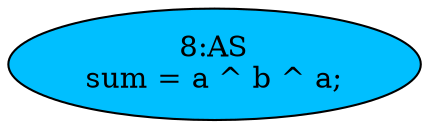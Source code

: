 strict digraph "" {
	node [label="\N"];
	"8:AS"	[ast="<pyverilog.vparser.ast.Assign object at 0x7fdc1e2e1590>",
		def_var="['sum']",
		fillcolor=deepskyblue,
		label="8:AS
sum = a ^ b ^ a;",
		statements="[]",
		style=filled,
		typ=Assign,
		use_var="['a', 'b', 'a']"];
}
